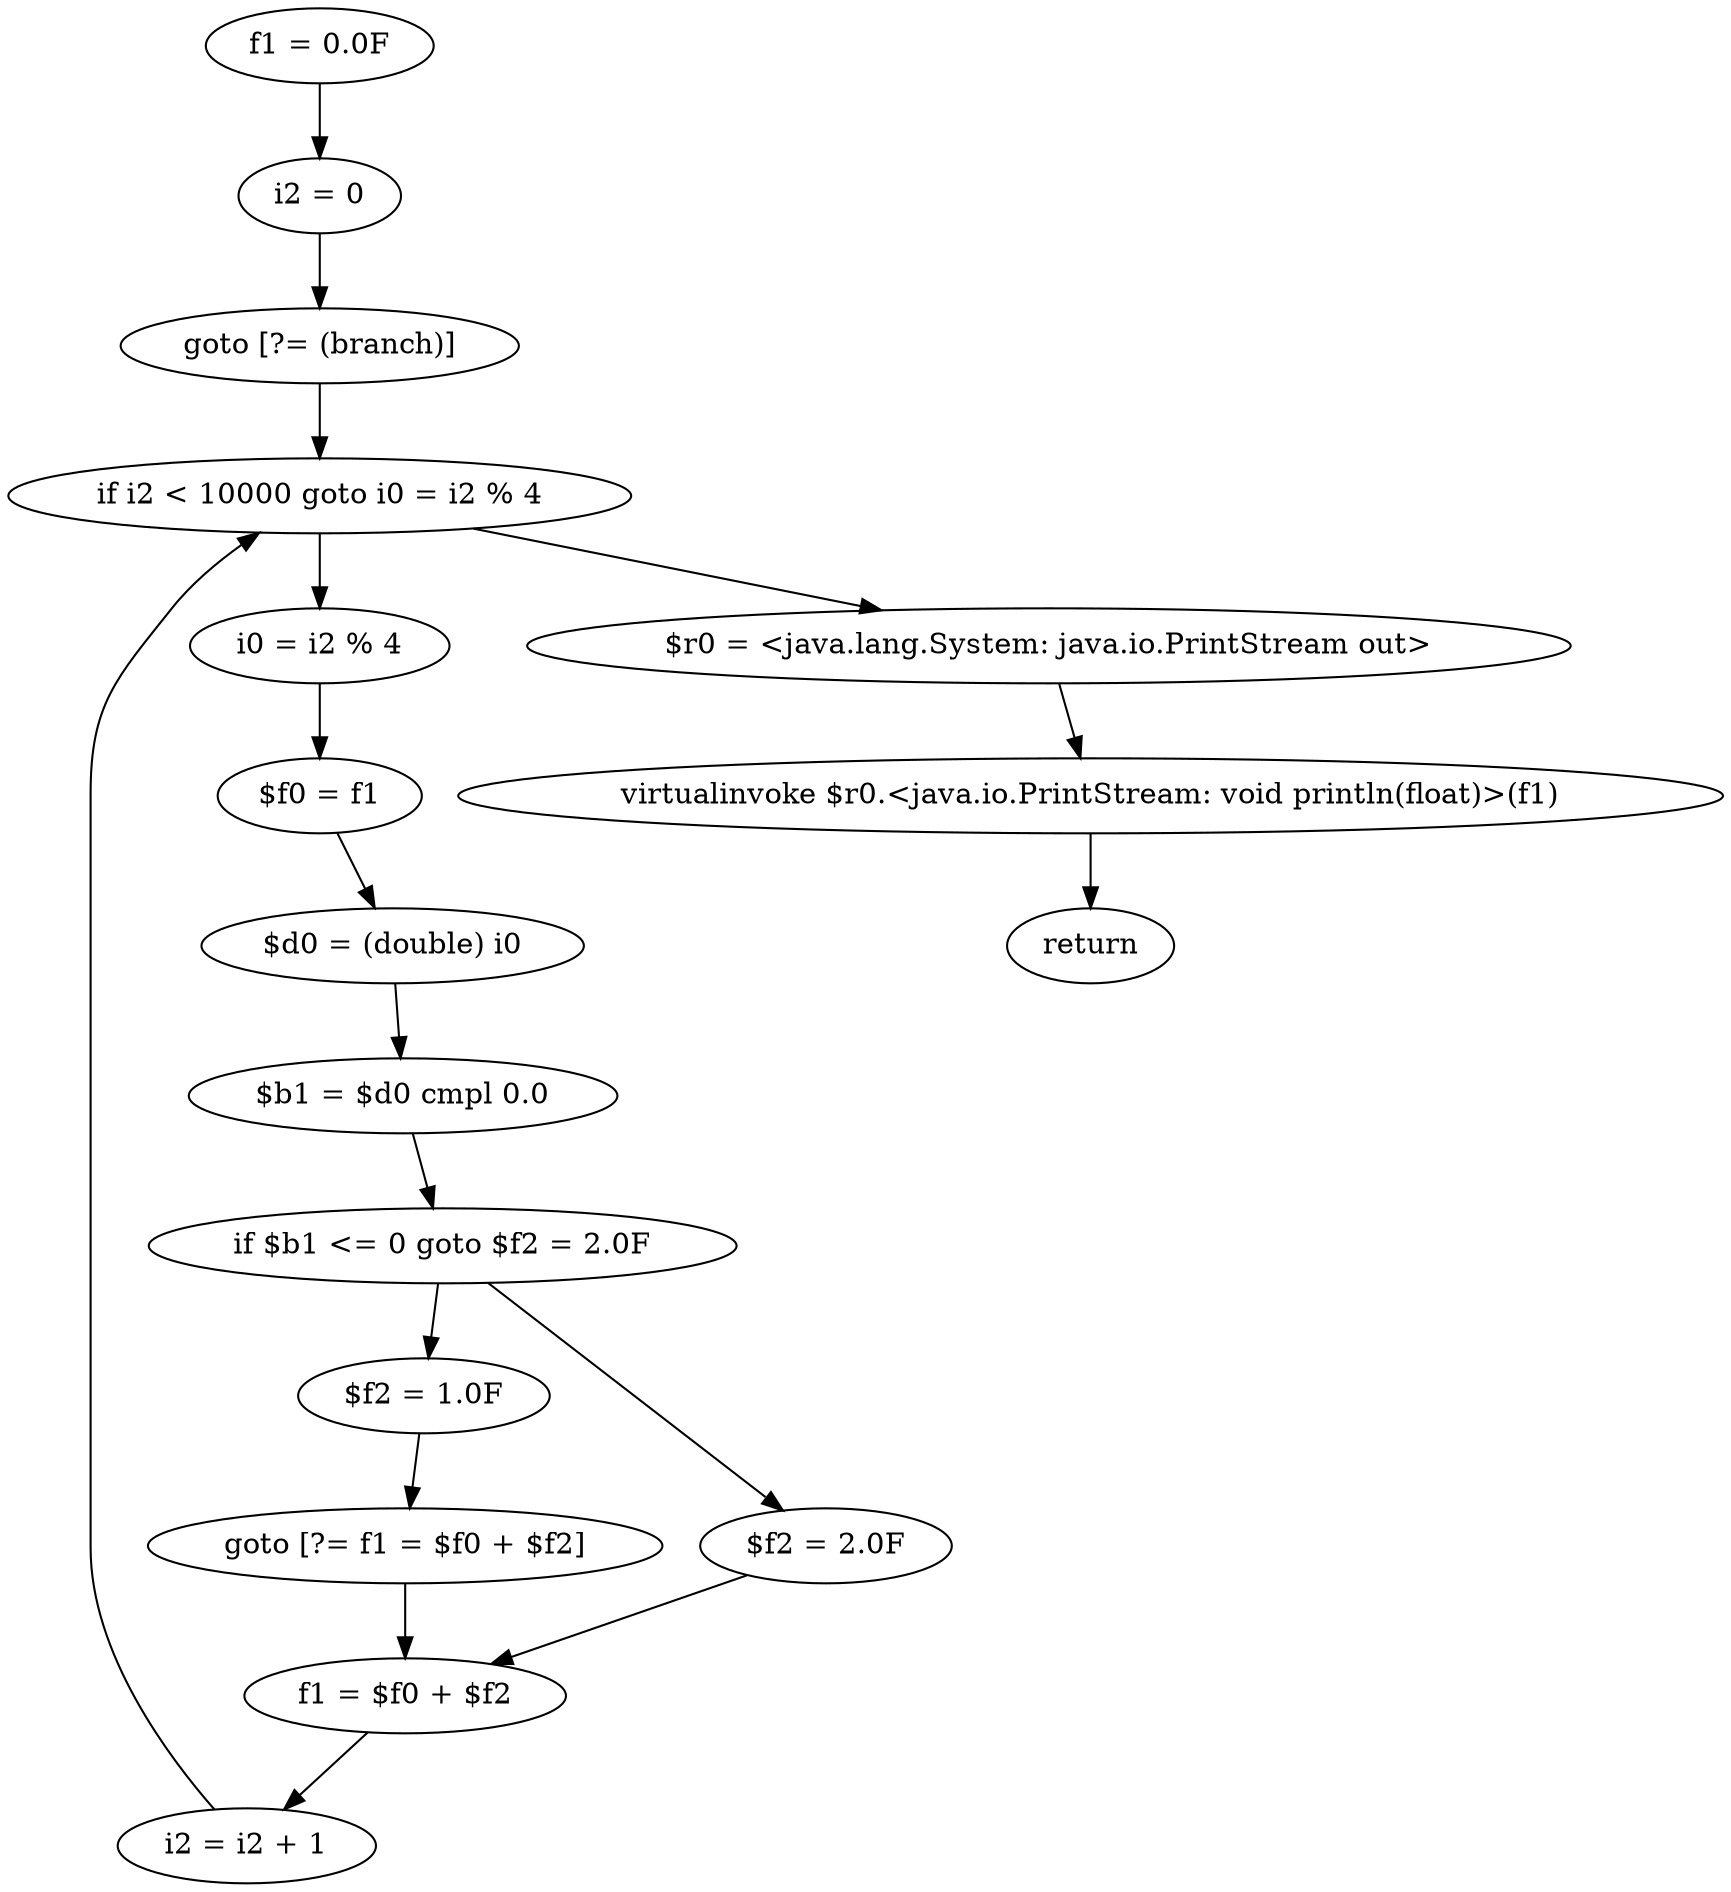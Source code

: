 digraph "unitGraph" {
    "f1 = 0.0F"
    "i2 = 0"
    "goto [?= (branch)]"
    "i0 = i2 % 4"
    "$f0 = f1"
    "$d0 = (double) i0"
    "$b1 = $d0 cmpl 0.0"
    "if $b1 <= 0 goto $f2 = 2.0F"
    "$f2 = 1.0F"
    "goto [?= f1 = $f0 + $f2]"
    "$f2 = 2.0F"
    "f1 = $f0 + $f2"
    "i2 = i2 + 1"
    "if i2 < 10000 goto i0 = i2 % 4"
    "$r0 = <java.lang.System: java.io.PrintStream out>"
    "virtualinvoke $r0.<java.io.PrintStream: void println(float)>(f1)"
    "return"
    "f1 = 0.0F"->"i2 = 0";
    "i2 = 0"->"goto [?= (branch)]";
    "goto [?= (branch)]"->"if i2 < 10000 goto i0 = i2 % 4";
    "i0 = i2 % 4"->"$f0 = f1";
    "$f0 = f1"->"$d0 = (double) i0";
    "$d0 = (double) i0"->"$b1 = $d0 cmpl 0.0";
    "$b1 = $d0 cmpl 0.0"->"if $b1 <= 0 goto $f2 = 2.0F";
    "if $b1 <= 0 goto $f2 = 2.0F"->"$f2 = 1.0F";
    "if $b1 <= 0 goto $f2 = 2.0F"->"$f2 = 2.0F";
    "$f2 = 1.0F"->"goto [?= f1 = $f0 + $f2]";
    "goto [?= f1 = $f0 + $f2]"->"f1 = $f0 + $f2";
    "$f2 = 2.0F"->"f1 = $f0 + $f2";
    "f1 = $f0 + $f2"->"i2 = i2 + 1";
    "i2 = i2 + 1"->"if i2 < 10000 goto i0 = i2 % 4";
    "if i2 < 10000 goto i0 = i2 % 4"->"$r0 = <java.lang.System: java.io.PrintStream out>";
    "if i2 < 10000 goto i0 = i2 % 4"->"i0 = i2 % 4";
    "$r0 = <java.lang.System: java.io.PrintStream out>"->"virtualinvoke $r0.<java.io.PrintStream: void println(float)>(f1)";
    "virtualinvoke $r0.<java.io.PrintStream: void println(float)>(f1)"->"return";
}
